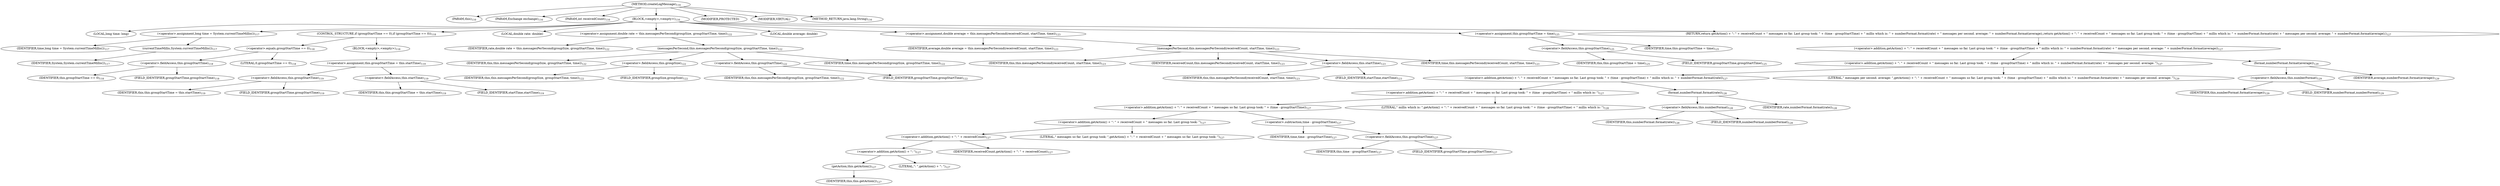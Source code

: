 digraph "createLogMessage" {  
"463" [label = <(METHOD,createLogMessage)<SUB>116</SUB>> ]
"28" [label = <(PARAM,this)<SUB>116</SUB>> ]
"464" [label = <(PARAM,Exchange exchange)<SUB>116</SUB>> ]
"465" [label = <(PARAM,int receivedCount)<SUB>116</SUB>> ]
"466" [label = <(BLOCK,&lt;empty&gt;,&lt;empty&gt;)<SUB>116</SUB>> ]
"467" [label = <(LOCAL,long time: long)> ]
"468" [label = <(&lt;operator&gt;.assignment,long time = System.currentTimeMillis())<SUB>117</SUB>> ]
"469" [label = <(IDENTIFIER,time,long time = System.currentTimeMillis())<SUB>117</SUB>> ]
"470" [label = <(currentTimeMillis,System.currentTimeMillis())<SUB>117</SUB>> ]
"471" [label = <(IDENTIFIER,System,System.currentTimeMillis())<SUB>117</SUB>> ]
"472" [label = <(CONTROL_STRUCTURE,if (groupStartTime == 0),if (groupStartTime == 0))<SUB>118</SUB>> ]
"473" [label = <(&lt;operator&gt;.equals,groupStartTime == 0)<SUB>118</SUB>> ]
"474" [label = <(&lt;operator&gt;.fieldAccess,this.groupStartTime)<SUB>118</SUB>> ]
"475" [label = <(IDENTIFIER,this,groupStartTime == 0)<SUB>118</SUB>> ]
"476" [label = <(FIELD_IDENTIFIER,groupStartTime,groupStartTime)<SUB>118</SUB>> ]
"477" [label = <(LITERAL,0,groupStartTime == 0)<SUB>118</SUB>> ]
"478" [label = <(BLOCK,&lt;empty&gt;,&lt;empty&gt;)<SUB>118</SUB>> ]
"479" [label = <(&lt;operator&gt;.assignment,this.groupStartTime = this.startTime)<SUB>119</SUB>> ]
"480" [label = <(&lt;operator&gt;.fieldAccess,this.groupStartTime)<SUB>119</SUB>> ]
"481" [label = <(IDENTIFIER,this,this.groupStartTime = this.startTime)<SUB>119</SUB>> ]
"482" [label = <(FIELD_IDENTIFIER,groupStartTime,groupStartTime)<SUB>119</SUB>> ]
"483" [label = <(&lt;operator&gt;.fieldAccess,this.startTime)<SUB>119</SUB>> ]
"484" [label = <(IDENTIFIER,this,this.groupStartTime = this.startTime)<SUB>119</SUB>> ]
"485" [label = <(FIELD_IDENTIFIER,startTime,startTime)<SUB>119</SUB>> ]
"486" [label = <(LOCAL,double rate: double)> ]
"487" [label = <(&lt;operator&gt;.assignment,double rate = this.messagesPerSecond(groupSize, groupStartTime, time))<SUB>122</SUB>> ]
"488" [label = <(IDENTIFIER,rate,double rate = this.messagesPerSecond(groupSize, groupStartTime, time))<SUB>122</SUB>> ]
"489" [label = <(messagesPerSecond,this.messagesPerSecond(groupSize, groupStartTime, time))<SUB>122</SUB>> ]
"27" [label = <(IDENTIFIER,this,this.messagesPerSecond(groupSize, groupStartTime, time))<SUB>122</SUB>> ]
"490" [label = <(&lt;operator&gt;.fieldAccess,this.groupSize)<SUB>122</SUB>> ]
"491" [label = <(IDENTIFIER,this,this.messagesPerSecond(groupSize, groupStartTime, time))<SUB>122</SUB>> ]
"492" [label = <(FIELD_IDENTIFIER,groupSize,groupSize)<SUB>122</SUB>> ]
"493" [label = <(&lt;operator&gt;.fieldAccess,this.groupStartTime)<SUB>122</SUB>> ]
"494" [label = <(IDENTIFIER,this,this.messagesPerSecond(groupSize, groupStartTime, time))<SUB>122</SUB>> ]
"495" [label = <(FIELD_IDENTIFIER,groupStartTime,groupStartTime)<SUB>122</SUB>> ]
"496" [label = <(IDENTIFIER,time,this.messagesPerSecond(groupSize, groupStartTime, time))<SUB>122</SUB>> ]
"497" [label = <(LOCAL,double average: double)> ]
"498" [label = <(&lt;operator&gt;.assignment,double average = this.messagesPerSecond(receivedCount, startTime, time))<SUB>123</SUB>> ]
"499" [label = <(IDENTIFIER,average,double average = this.messagesPerSecond(receivedCount, startTime, time))<SUB>123</SUB>> ]
"500" [label = <(messagesPerSecond,this.messagesPerSecond(receivedCount, startTime, time))<SUB>123</SUB>> ]
"29" [label = <(IDENTIFIER,this,this.messagesPerSecond(receivedCount, startTime, time))<SUB>123</SUB>> ]
"501" [label = <(IDENTIFIER,receivedCount,this.messagesPerSecond(receivedCount, startTime, time))<SUB>123</SUB>> ]
"502" [label = <(&lt;operator&gt;.fieldAccess,this.startTime)<SUB>123</SUB>> ]
"503" [label = <(IDENTIFIER,this,this.messagesPerSecond(receivedCount, startTime, time))<SUB>123</SUB>> ]
"504" [label = <(FIELD_IDENTIFIER,startTime,startTime)<SUB>123</SUB>> ]
"505" [label = <(IDENTIFIER,time,this.messagesPerSecond(receivedCount, startTime, time))<SUB>123</SUB>> ]
"506" [label = <(&lt;operator&gt;.assignment,this.groupStartTime = time)<SUB>125</SUB>> ]
"507" [label = <(&lt;operator&gt;.fieldAccess,this.groupStartTime)<SUB>125</SUB>> ]
"508" [label = <(IDENTIFIER,this,this.groupStartTime = time)<SUB>125</SUB>> ]
"509" [label = <(FIELD_IDENTIFIER,groupStartTime,groupStartTime)<SUB>125</SUB>> ]
"510" [label = <(IDENTIFIER,time,this.groupStartTime = time)<SUB>125</SUB>> ]
"511" [label = <(RETURN,return getAction() + &quot;: &quot; + receivedCount + &quot; messages so far. Last group took: &quot; + (time - groupStartTime) + &quot; millis which is: &quot; + numberFormat.format(rate) + &quot; messages per second. average: &quot; + numberFormat.format(average);,return getAction() + &quot;: &quot; + receivedCount + &quot; messages so far. Last group took: &quot; + (time - groupStartTime) + &quot; millis which is: &quot; + numberFormat.format(rate) + &quot; messages per second. average: &quot; + numberFormat.format(average);)<SUB>127</SUB>> ]
"512" [label = <(&lt;operator&gt;.addition,getAction() + &quot;: &quot; + receivedCount + &quot; messages so far. Last group took: &quot; + (time - groupStartTime) + &quot; millis which is: &quot; + numberFormat.format(rate) + &quot; messages per second. average: &quot; + numberFormat.format(average))<SUB>127</SUB>> ]
"513" [label = <(&lt;operator&gt;.addition,getAction() + &quot;: &quot; + receivedCount + &quot; messages so far. Last group took: &quot; + (time - groupStartTime) + &quot; millis which is: &quot; + numberFormat.format(rate) + &quot; messages per second. average: &quot;)<SUB>127</SUB>> ]
"514" [label = <(&lt;operator&gt;.addition,getAction() + &quot;: &quot; + receivedCount + &quot; messages so far. Last group took: &quot; + (time - groupStartTime) + &quot; millis which is: &quot; + numberFormat.format(rate))<SUB>127</SUB>> ]
"515" [label = <(&lt;operator&gt;.addition,getAction() + &quot;: &quot; + receivedCount + &quot; messages so far. Last group took: &quot; + (time - groupStartTime) + &quot; millis which is: &quot;)<SUB>127</SUB>> ]
"516" [label = <(&lt;operator&gt;.addition,getAction() + &quot;: &quot; + receivedCount + &quot; messages so far. Last group took: &quot; + (time - groupStartTime))<SUB>127</SUB>> ]
"517" [label = <(&lt;operator&gt;.addition,getAction() + &quot;: &quot; + receivedCount + &quot; messages so far. Last group took: &quot;)<SUB>127</SUB>> ]
"518" [label = <(&lt;operator&gt;.addition,getAction() + &quot;: &quot; + receivedCount)<SUB>127</SUB>> ]
"519" [label = <(&lt;operator&gt;.addition,getAction() + &quot;: &quot;)<SUB>127</SUB>> ]
"520" [label = <(getAction,this.getAction())<SUB>127</SUB>> ]
"30" [label = <(IDENTIFIER,this,this.getAction())<SUB>127</SUB>> ]
"521" [label = <(LITERAL,&quot;: &quot;,getAction() + &quot;: &quot;)<SUB>127</SUB>> ]
"522" [label = <(IDENTIFIER,receivedCount,getAction() + &quot;: &quot; + receivedCount)<SUB>127</SUB>> ]
"523" [label = <(LITERAL,&quot; messages so far. Last group took: &quot;,getAction() + &quot;: &quot; + receivedCount + &quot; messages so far. Last group took: &quot;)<SUB>127</SUB>> ]
"524" [label = <(&lt;operator&gt;.subtraction,time - groupStartTime)<SUB>127</SUB>> ]
"525" [label = <(IDENTIFIER,time,time - groupStartTime)<SUB>127</SUB>> ]
"526" [label = <(&lt;operator&gt;.fieldAccess,this.groupStartTime)<SUB>127</SUB>> ]
"527" [label = <(IDENTIFIER,this,time - groupStartTime)<SUB>127</SUB>> ]
"528" [label = <(FIELD_IDENTIFIER,groupStartTime,groupStartTime)<SUB>127</SUB>> ]
"529" [label = <(LITERAL,&quot; millis which is: &quot;,getAction() + &quot;: &quot; + receivedCount + &quot; messages so far. Last group took: &quot; + (time - groupStartTime) + &quot; millis which is: &quot;)<SUB>128</SUB>> ]
"530" [label = <(format,numberFormat.format(rate))<SUB>128</SUB>> ]
"531" [label = <(&lt;operator&gt;.fieldAccess,this.numberFormat)<SUB>128</SUB>> ]
"532" [label = <(IDENTIFIER,this,numberFormat.format(rate))<SUB>128</SUB>> ]
"533" [label = <(FIELD_IDENTIFIER,numberFormat,numberFormat)<SUB>128</SUB>> ]
"534" [label = <(IDENTIFIER,rate,numberFormat.format(rate))<SUB>128</SUB>> ]
"535" [label = <(LITERAL,&quot; messages per second. average: &quot;,getAction() + &quot;: &quot; + receivedCount + &quot; messages so far. Last group took: &quot; + (time - groupStartTime) + &quot; millis which is: &quot; + numberFormat.format(rate) + &quot; messages per second. average: &quot;)<SUB>129</SUB>> ]
"536" [label = <(format,numberFormat.format(average))<SUB>129</SUB>> ]
"537" [label = <(&lt;operator&gt;.fieldAccess,this.numberFormat)<SUB>129</SUB>> ]
"538" [label = <(IDENTIFIER,this,numberFormat.format(average))<SUB>129</SUB>> ]
"539" [label = <(FIELD_IDENTIFIER,numberFormat,numberFormat)<SUB>129</SUB>> ]
"540" [label = <(IDENTIFIER,average,numberFormat.format(average))<SUB>129</SUB>> ]
"541" [label = <(MODIFIER,PROTECTED)> ]
"542" [label = <(MODIFIER,VIRTUAL)> ]
"543" [label = <(METHOD_RETURN,java.lang.String)<SUB>116</SUB>> ]
  "463" -> "28" 
  "463" -> "464" 
  "463" -> "465" 
  "463" -> "466" 
  "463" -> "541" 
  "463" -> "542" 
  "463" -> "543" 
  "466" -> "467" 
  "466" -> "468" 
  "466" -> "472" 
  "466" -> "486" 
  "466" -> "487" 
  "466" -> "497" 
  "466" -> "498" 
  "466" -> "506" 
  "466" -> "511" 
  "468" -> "469" 
  "468" -> "470" 
  "470" -> "471" 
  "472" -> "473" 
  "472" -> "478" 
  "473" -> "474" 
  "473" -> "477" 
  "474" -> "475" 
  "474" -> "476" 
  "478" -> "479" 
  "479" -> "480" 
  "479" -> "483" 
  "480" -> "481" 
  "480" -> "482" 
  "483" -> "484" 
  "483" -> "485" 
  "487" -> "488" 
  "487" -> "489" 
  "489" -> "27" 
  "489" -> "490" 
  "489" -> "493" 
  "489" -> "496" 
  "490" -> "491" 
  "490" -> "492" 
  "493" -> "494" 
  "493" -> "495" 
  "498" -> "499" 
  "498" -> "500" 
  "500" -> "29" 
  "500" -> "501" 
  "500" -> "502" 
  "500" -> "505" 
  "502" -> "503" 
  "502" -> "504" 
  "506" -> "507" 
  "506" -> "510" 
  "507" -> "508" 
  "507" -> "509" 
  "511" -> "512" 
  "512" -> "513" 
  "512" -> "536" 
  "513" -> "514" 
  "513" -> "535" 
  "514" -> "515" 
  "514" -> "530" 
  "515" -> "516" 
  "515" -> "529" 
  "516" -> "517" 
  "516" -> "524" 
  "517" -> "518" 
  "517" -> "523" 
  "518" -> "519" 
  "518" -> "522" 
  "519" -> "520" 
  "519" -> "521" 
  "520" -> "30" 
  "524" -> "525" 
  "524" -> "526" 
  "526" -> "527" 
  "526" -> "528" 
  "530" -> "531" 
  "530" -> "534" 
  "531" -> "532" 
  "531" -> "533" 
  "536" -> "537" 
  "536" -> "540" 
  "537" -> "538" 
  "537" -> "539" 
}
